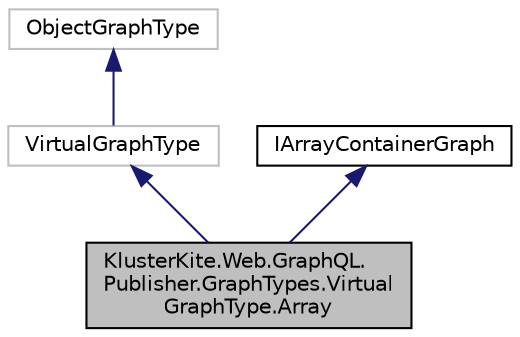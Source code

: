 digraph "KlusterKite.Web.GraphQL.Publisher.GraphTypes.VirtualGraphType.Array"
{
  edge [fontname="Helvetica",fontsize="10",labelfontname="Helvetica",labelfontsize="10"];
  node [fontname="Helvetica",fontsize="10",shape=record];
  Node4 [label="KlusterKite.Web.GraphQL.\lPublisher.GraphTypes.Virtual\lGraphType.Array",height=0.2,width=0.4,color="black", fillcolor="grey75", style="filled", fontcolor="black"];
  Node5 -> Node4 [dir="back",color="midnightblue",fontsize="10",style="solid",fontname="Helvetica"];
  Node5 [label="VirtualGraphType",height=0.2,width=0.4,color="grey75", fillcolor="white", style="filled",tooltip="The virtual graph type used to convert ApiObjectType to GraphType "];
  Node6 -> Node5 [dir="back",color="midnightblue",fontsize="10",style="solid",fontname="Helvetica"];
  Node6 [label="ObjectGraphType",height=0.2,width=0.4,color="grey75", fillcolor="white", style="filled"];
  Node7 -> Node4 [dir="back",color="midnightblue",fontsize="10",style="solid",fontname="Helvetica"];
  Node7 [label="IArrayContainerGraph",height=0.2,width=0.4,color="black", fillcolor="white", style="filled",URL="$interface_kluster_kite_1_1_web_1_1_graph_q_l_1_1_publisher_1_1_graph_types_1_1_i_array_container_graph.html",tooltip="Graph type flag to mark array containers "];
}
